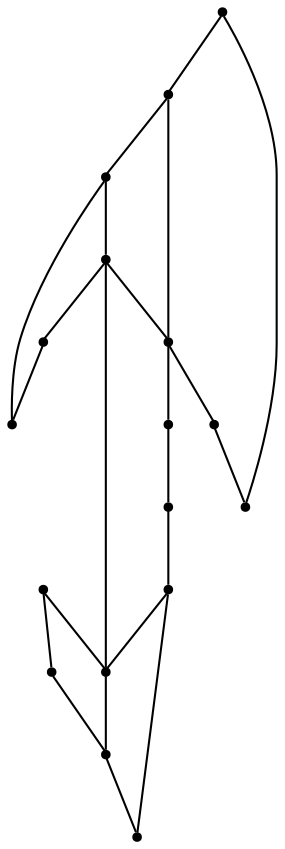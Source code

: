 graph {
  node [shape=point,comment="{\"directed\":false,\"doi\":\"10.1007/978-3-030-68766-3_33\",\"figure\":\"1 (2)\"}"]

  v0 [pos="671.2569353136663,383.2596931170456"]
  v1 [pos="601.2457694861862,383.2596931170456"]
  v2 [pos="671.2569353136663,453.2740069326695"]
  v3 [pos="601.2457694861862,243.2432743123668"]
  v4 [pos="601.2457694861862,313.25351851913433"]
  v5 [pos="531.2345957101538,313.25351851913433"]
  v6 [pos="531.2345957101538,243.2432743123668"]
  v7 [pos="531.2345957101538,383.2596931170456"]
  v8 [pos="531.2345957101538,453.2740069326695"]
  v9 [pos="461.2234616768825,383.2596931170456"]
  v10 [pos="461.2234616768825,453.2740069326695"]
  v11 [pos="391.2123276436112,453.2740069326695"]
  v12 [pos="391.21232764361116,243.24327431236674"]
  v13 [pos="391.21232764361116,313.25351851913433"]
  v14 [pos="321.20116181613105,243.2432743123668"]
  v15 [pos="321.20116181613105,313.25351851913433"]
  v16 [pos="321.20116181613105,453.2740069326695"]

  v0 -- v1 [id="-1",pos="671.2569353136663,383.2596931170456 601.2457694861862,383.2596931170456 601.2457694861862,383.2596931170456 601.2457694861862,383.2596931170456"]
  v16 -- v11 [id="-2",pos="321.20116181613105,453.2740069326695 391.2123276436112,453.2740069326695 391.2123276436112,453.2740069326695 391.2123276436112,453.2740069326695"]
  v15 -- v16 [id="-3",pos="321.20116181613105,313.25351851913433 321.20116181613105,453.2740069326695 321.20116181613105,453.2740069326695 321.20116181613105,453.2740069326695"]
  v14 -- v15 [id="-4",pos="321.20116181613105,243.2432743123668 321.20116181613105,313.25351851913433 321.20116181613105,313.25351851913433 321.20116181613105,313.25351851913433"]
  v11 -- v13 [id="-5",pos="391.2123276436112,453.2740069326695 391.21232764361116,313.25351851913433 391.21232764361116,313.25351851913433 391.21232764361116,313.25351851913433"]
  v13 -- v15 [id="-6",pos="391.21232764361116,313.25351851913433 321.20116181613105,313.25351851913433 321.20116181613105,313.25351851913433 321.20116181613105,313.25351851913433"]
  v13 -- v5 [id="-7",pos="391.21232764361116,313.25351851913433 531.2345957101538,313.25351851913433 531.2345957101538,313.25351851913433 531.2345957101538,313.25351851913433"]
  v12 -- v14 [id="-8",pos="391.21232764361116,243.24327431236674 321.20116181613105,243.2432743123668 321.20116181613105,243.2432743123668 321.20116181613105,243.2432743123668"]
  v12 -- v13 [id="-9",pos="391.21232764361116,243.24327431236674 391.21232764361116,313.25351851913433 391.21232764361116,313.25351851913433 391.21232764361116,313.25351851913433"]
  v10 -- v11 [id="-10",pos="461.2234616768825,453.2740069326695 391.2123276436112,453.2740069326695 391.2123276436112,453.2740069326695 391.2123276436112,453.2740069326695"]
  v9 -- v10 [id="-11",pos="461.2234616768825,383.2596931170456 461.2234616768825,453.2740069326695 461.2234616768825,453.2740069326695 461.2234616768825,453.2740069326695"]
  v8 -- v2 [id="-12",pos="531.2345957101538,453.2740069326695 671.2569353136663,453.2740069326695 671.2569353136663,453.2740069326695 671.2569353136663,453.2740069326695"]
  v7 -- v9 [id="-13",pos="531.2345957101538,383.2596931170456 461.2234616768825,383.2596931170456 461.2234616768825,383.2596931170456 461.2234616768825,383.2596931170456"]
  v7 -- v1 [id="-14",pos="531.2345957101538,383.2596931170456 601.2457694861862,383.2596931170456 601.2457694861862,383.2596931170456 601.2457694861862,383.2596931170456"]
  v7 -- v8 [id="-15",pos="531.2345957101538,383.2596931170456 531.2345957101538,453.2740069326695 531.2345957101538,453.2740069326695 531.2345957101538,453.2740069326695"]
  v5 -- v7 [id="-16",pos="531.2345957101538,313.25351851913433 531.2345957101538,383.2596931170456 531.2345957101538,383.2596931170456 531.2345957101538,383.2596931170456"]
  v5 -- v6 [id="-17",pos="531.2345957101538,313.25351851913433 531.2345957101538,243.2432743123668 531.2345957101538,243.2432743123668 531.2345957101538,243.2432743123668"]
  v6 -- v3 [id="-18",pos="531.2345957101538,243.2432743123668 601.2457694861862,243.2432743123668 601.2457694861862,243.2432743123668 601.2457694861862,243.2432743123668"]
  v1 -- v4 [id="-19",pos="601.2457694861862,383.2596931170456 601.2457694861862,313.25351851913433 601.2457694861862,313.25351851913433 601.2457694861862,313.25351851913433"]
  v4 -- v5 [id="-20",pos="601.2457694861862,313.25351851913433 531.2345957101538,313.25351851913433 531.2345957101538,313.25351851913433 531.2345957101538,313.25351851913433"]
  v3 -- v4 [id="-21",pos="601.2457694861862,243.2432743123668 601.2457694861862,313.25351851913433 601.2457694861862,313.25351851913433 601.2457694861862,313.25351851913433"]
  v2 -- v0 [id="-22",pos="671.2569353136663,453.2740069326695 671.2569353136663,383.2596931170456 671.2569353136663,383.2596931170456 671.2569353136663,383.2596931170456"]
}